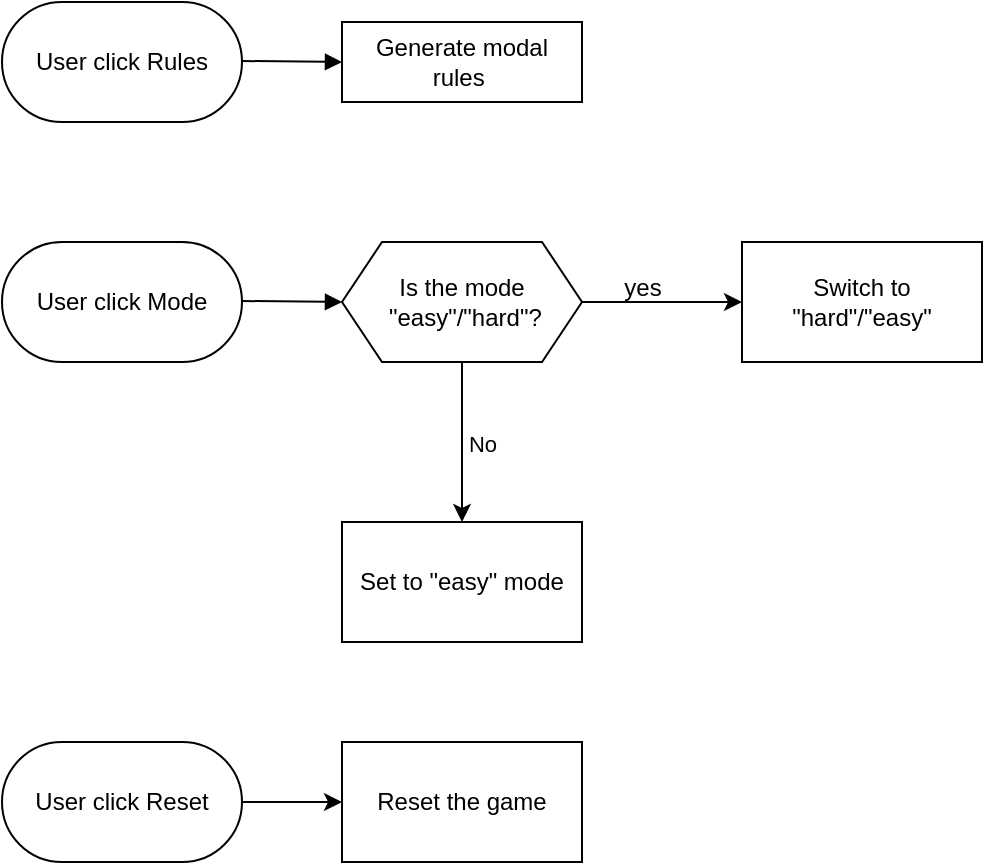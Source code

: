 <mxfile version="24.7.6">
  <diagram id="C5RBs43oDa-KdzZeNtuy" name="Page-1">
    <mxGraphModel dx="1434" dy="738" grid="1" gridSize="10" guides="1" tooltips="1" connect="1" arrows="1" fold="1" page="1" pageScale="1" pageWidth="827" pageHeight="1169" math="0" shadow="0">
      <root>
        <mxCell id="WIyWlLk6GJQsqaUBKTNV-0" />
        <mxCell id="WIyWlLk6GJQsqaUBKTNV-1" parent="WIyWlLk6GJQsqaUBKTNV-0" />
        <mxCell id="WIyWlLk6GJQsqaUBKTNV-3" value="User click Rules" style="rounded=1;whiteSpace=wrap;html=1;fontSize=12;glass=0;strokeWidth=1;shadow=0;arcSize=50;" parent="WIyWlLk6GJQsqaUBKTNV-1" vertex="1">
          <mxGeometry x="40" y="70" width="120" height="60" as="geometry" />
        </mxCell>
        <mxCell id="WIyWlLk6GJQsqaUBKTNV-7" value="User click Mode" style="rounded=1;whiteSpace=wrap;html=1;fontSize=12;glass=0;strokeWidth=1;shadow=0;arcSize=50;" parent="WIyWlLk6GJQsqaUBKTNV-1" vertex="1">
          <mxGeometry x="40" y="190" width="120" height="60" as="geometry" />
        </mxCell>
        <mxCell id="GBjRucsjA5uD7SoexXfQ-5" value="Generate modal rules&amp;nbsp;" style="rounded=0;whiteSpace=wrap;html=1;" vertex="1" parent="WIyWlLk6GJQsqaUBKTNV-1">
          <mxGeometry x="210" y="80" width="120" height="40" as="geometry" />
        </mxCell>
        <mxCell id="GBjRucsjA5uD7SoexXfQ-18" value="" style="edgeStyle=orthogonalEdgeStyle;rounded=0;orthogonalLoop=1;jettySize=auto;html=1;" edge="1" parent="WIyWlLk6GJQsqaUBKTNV-1" source="GBjRucsjA5uD7SoexXfQ-6" target="GBjRucsjA5uD7SoexXfQ-17">
          <mxGeometry relative="1" as="geometry" />
        </mxCell>
        <mxCell id="GBjRucsjA5uD7SoexXfQ-21" value="" style="edgeStyle=orthogonalEdgeStyle;rounded=0;orthogonalLoop=1;jettySize=auto;html=1;" edge="1" parent="WIyWlLk6GJQsqaUBKTNV-1" source="GBjRucsjA5uD7SoexXfQ-6" target="GBjRucsjA5uD7SoexXfQ-20">
          <mxGeometry relative="1" as="geometry" />
        </mxCell>
        <mxCell id="GBjRucsjA5uD7SoexXfQ-22" value="No" style="edgeLabel;html=1;align=center;verticalAlign=middle;resizable=0;points=[];" vertex="1" connectable="0" parent="GBjRucsjA5uD7SoexXfQ-21">
          <mxGeometry x="0.025" y="2" relative="1" as="geometry">
            <mxPoint x="8" as="offset" />
          </mxGeometry>
        </mxCell>
        <mxCell id="GBjRucsjA5uD7SoexXfQ-6" value="Is the mode&lt;div&gt;&amp;nbsp;&quot;easy&quot;/&quot;hard&quot;?&lt;/div&gt;" style="shape=hexagon;perimeter=hexagonPerimeter2;whiteSpace=wrap;html=1;fixedSize=1;" vertex="1" parent="WIyWlLk6GJQsqaUBKTNV-1">
          <mxGeometry x="210" y="190" width="120" height="60" as="geometry" />
        </mxCell>
        <mxCell id="GBjRucsjA5uD7SoexXfQ-14" value="" style="html=1;verticalAlign=bottom;endArrow=block;curved=0;rounded=0;" edge="1" parent="WIyWlLk6GJQsqaUBKTNV-1">
          <mxGeometry width="80" relative="1" as="geometry">
            <mxPoint x="160" y="99.5" as="sourcePoint" />
            <mxPoint x="210" y="100" as="targetPoint" />
          </mxGeometry>
        </mxCell>
        <mxCell id="GBjRucsjA5uD7SoexXfQ-16" value="" style="html=1;verticalAlign=bottom;endArrow=block;curved=0;rounded=0;" edge="1" parent="WIyWlLk6GJQsqaUBKTNV-1">
          <mxGeometry width="80" relative="1" as="geometry">
            <mxPoint x="160" y="219.5" as="sourcePoint" />
            <mxPoint x="210" y="220" as="targetPoint" />
          </mxGeometry>
        </mxCell>
        <mxCell id="GBjRucsjA5uD7SoexXfQ-17" value="Switch to &quot;hard&quot;/&quot;easy&quot;" style="whiteSpace=wrap;html=1;" vertex="1" parent="WIyWlLk6GJQsqaUBKTNV-1">
          <mxGeometry x="410" y="190" width="120" height="60" as="geometry" />
        </mxCell>
        <mxCell id="GBjRucsjA5uD7SoexXfQ-19" value="yes" style="text;html=1;align=center;verticalAlign=middle;resizable=0;points=[];autosize=1;strokeColor=none;fillColor=none;" vertex="1" parent="WIyWlLk6GJQsqaUBKTNV-1">
          <mxGeometry x="340" y="198" width="40" height="30" as="geometry" />
        </mxCell>
        <mxCell id="GBjRucsjA5uD7SoexXfQ-20" value="Set to &quot;easy&quot; mode" style="whiteSpace=wrap;html=1;" vertex="1" parent="WIyWlLk6GJQsqaUBKTNV-1">
          <mxGeometry x="210" y="330" width="120" height="60" as="geometry" />
        </mxCell>
        <mxCell id="GBjRucsjA5uD7SoexXfQ-25" value="" style="edgeStyle=orthogonalEdgeStyle;rounded=0;orthogonalLoop=1;jettySize=auto;html=1;" edge="1" parent="WIyWlLk6GJQsqaUBKTNV-1" source="GBjRucsjA5uD7SoexXfQ-23" target="GBjRucsjA5uD7SoexXfQ-24">
          <mxGeometry relative="1" as="geometry" />
        </mxCell>
        <mxCell id="GBjRucsjA5uD7SoexXfQ-23" value="User click Reset" style="rounded=1;whiteSpace=wrap;html=1;fontSize=12;glass=0;strokeWidth=1;shadow=0;arcSize=50;" vertex="1" parent="WIyWlLk6GJQsqaUBKTNV-1">
          <mxGeometry x="40" y="440" width="120" height="60" as="geometry" />
        </mxCell>
        <mxCell id="GBjRucsjA5uD7SoexXfQ-24" value="Reset the game" style="rounded=1;whiteSpace=wrap;html=1;glass=0;strokeWidth=1;shadow=0;arcSize=0;" vertex="1" parent="WIyWlLk6GJQsqaUBKTNV-1">
          <mxGeometry x="210" y="440" width="120" height="60" as="geometry" />
        </mxCell>
      </root>
    </mxGraphModel>
  </diagram>
</mxfile>
